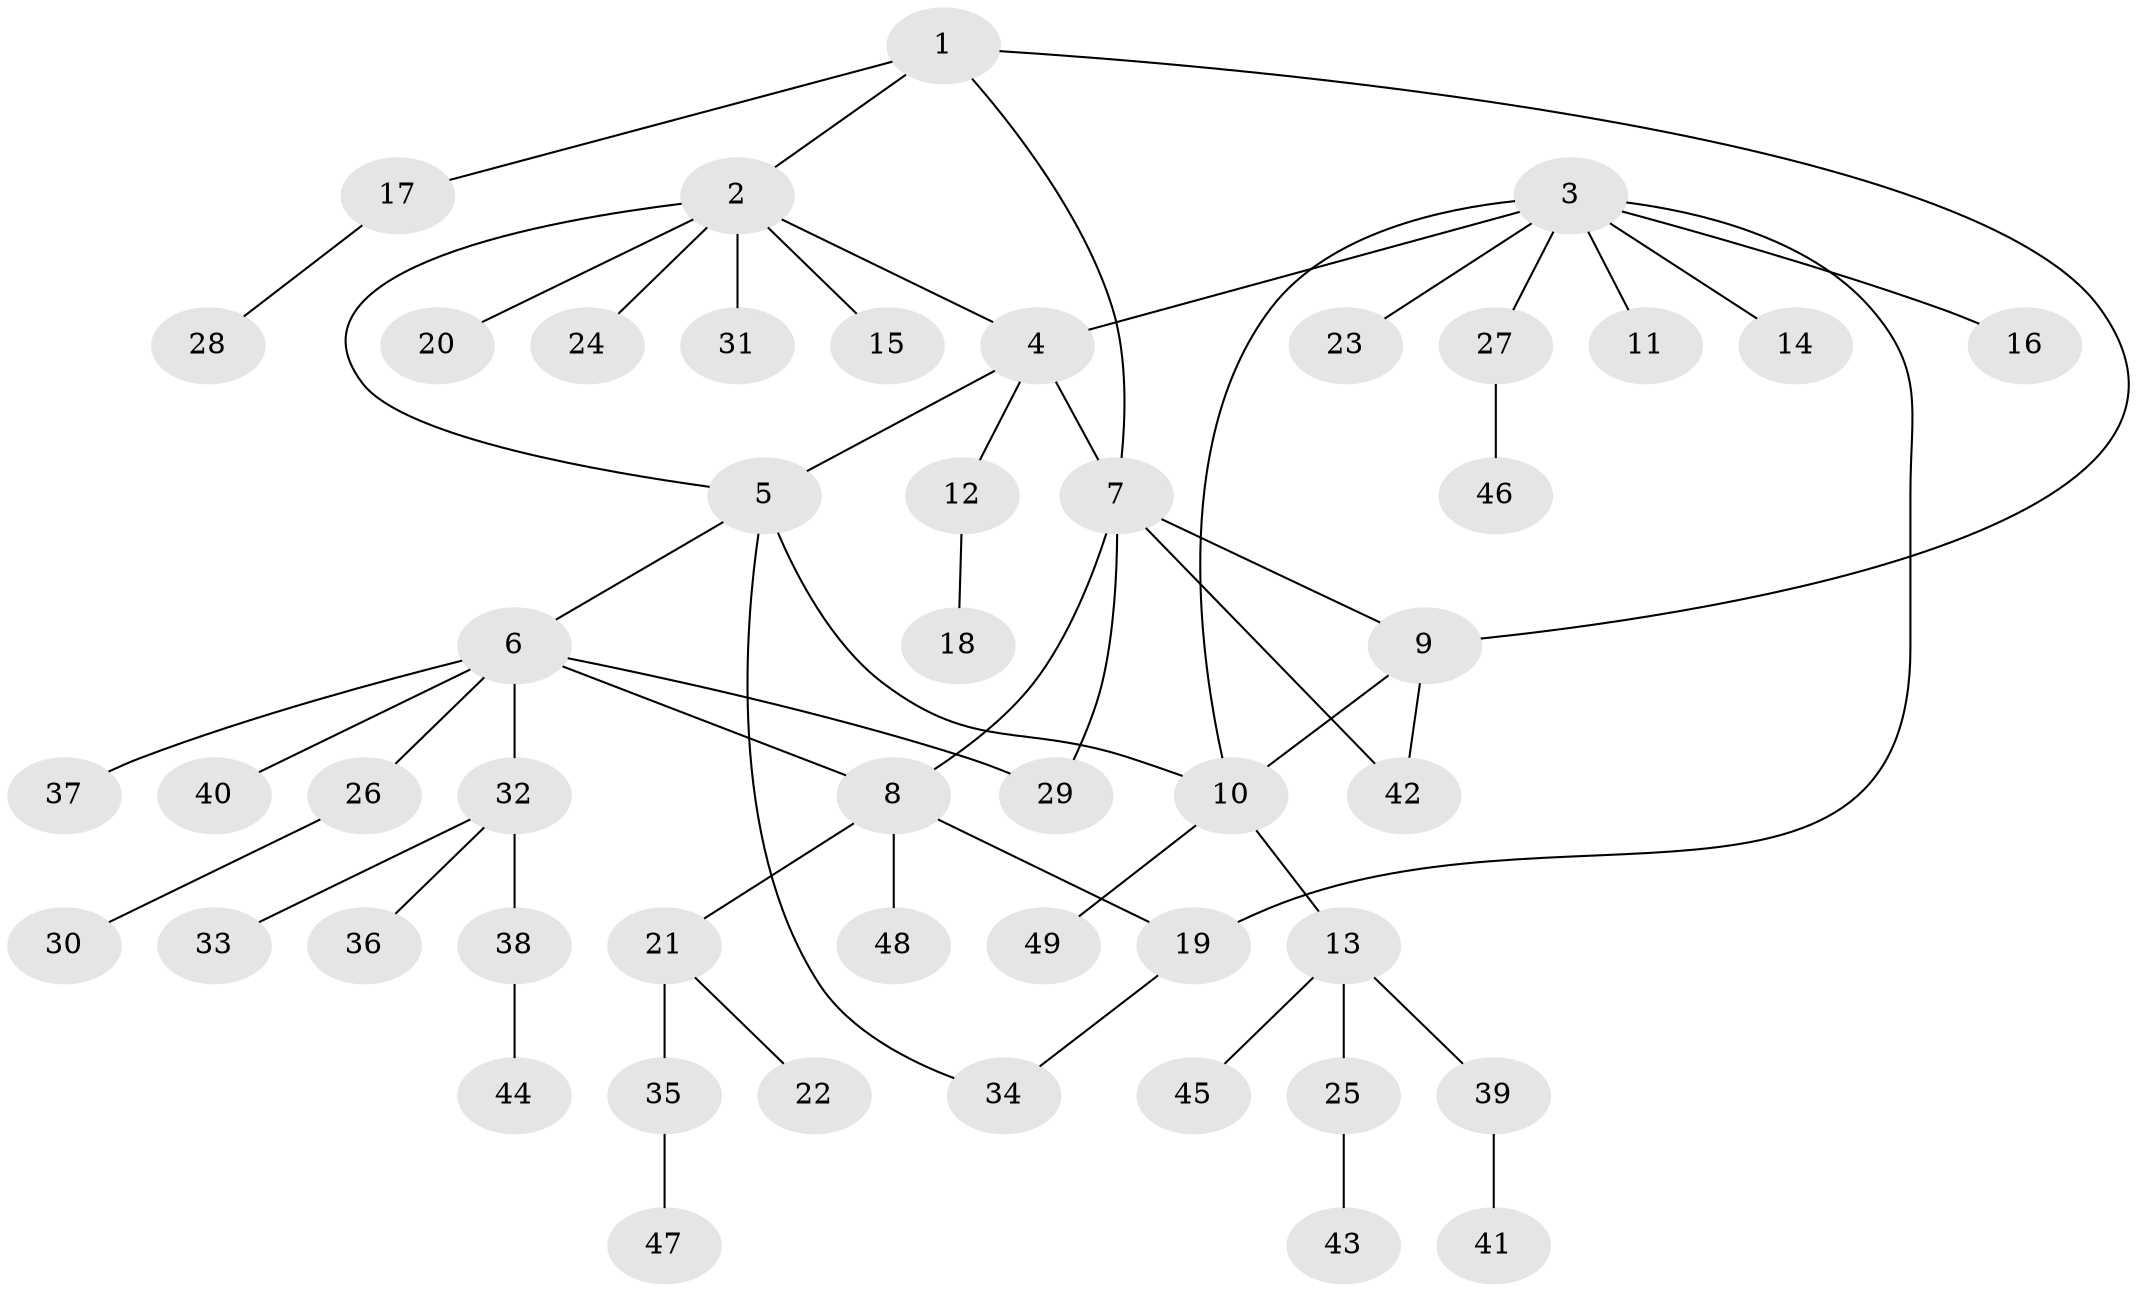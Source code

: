 // Generated by graph-tools (version 1.1) at 2025/02/03/09/25 03:02:39]
// undirected, 49 vertices, 58 edges
graph export_dot {
graph [start="1"]
  node [color=gray90,style=filled];
  1;
  2;
  3;
  4;
  5;
  6;
  7;
  8;
  9;
  10;
  11;
  12;
  13;
  14;
  15;
  16;
  17;
  18;
  19;
  20;
  21;
  22;
  23;
  24;
  25;
  26;
  27;
  28;
  29;
  30;
  31;
  32;
  33;
  34;
  35;
  36;
  37;
  38;
  39;
  40;
  41;
  42;
  43;
  44;
  45;
  46;
  47;
  48;
  49;
  1 -- 2;
  1 -- 7;
  1 -- 9;
  1 -- 17;
  2 -- 4;
  2 -- 5;
  2 -- 15;
  2 -- 20;
  2 -- 24;
  2 -- 31;
  3 -- 4;
  3 -- 10;
  3 -- 11;
  3 -- 14;
  3 -- 16;
  3 -- 19;
  3 -- 23;
  3 -- 27;
  4 -- 5;
  4 -- 7;
  4 -- 12;
  5 -- 6;
  5 -- 10;
  5 -- 34;
  6 -- 8;
  6 -- 26;
  6 -- 29;
  6 -- 32;
  6 -- 37;
  6 -- 40;
  7 -- 8;
  7 -- 9;
  7 -- 29;
  7 -- 42;
  8 -- 19;
  8 -- 21;
  8 -- 48;
  9 -- 10;
  9 -- 42;
  10 -- 13;
  10 -- 49;
  12 -- 18;
  13 -- 25;
  13 -- 39;
  13 -- 45;
  17 -- 28;
  19 -- 34;
  21 -- 22;
  21 -- 35;
  25 -- 43;
  26 -- 30;
  27 -- 46;
  32 -- 33;
  32 -- 36;
  32 -- 38;
  35 -- 47;
  38 -- 44;
  39 -- 41;
}
